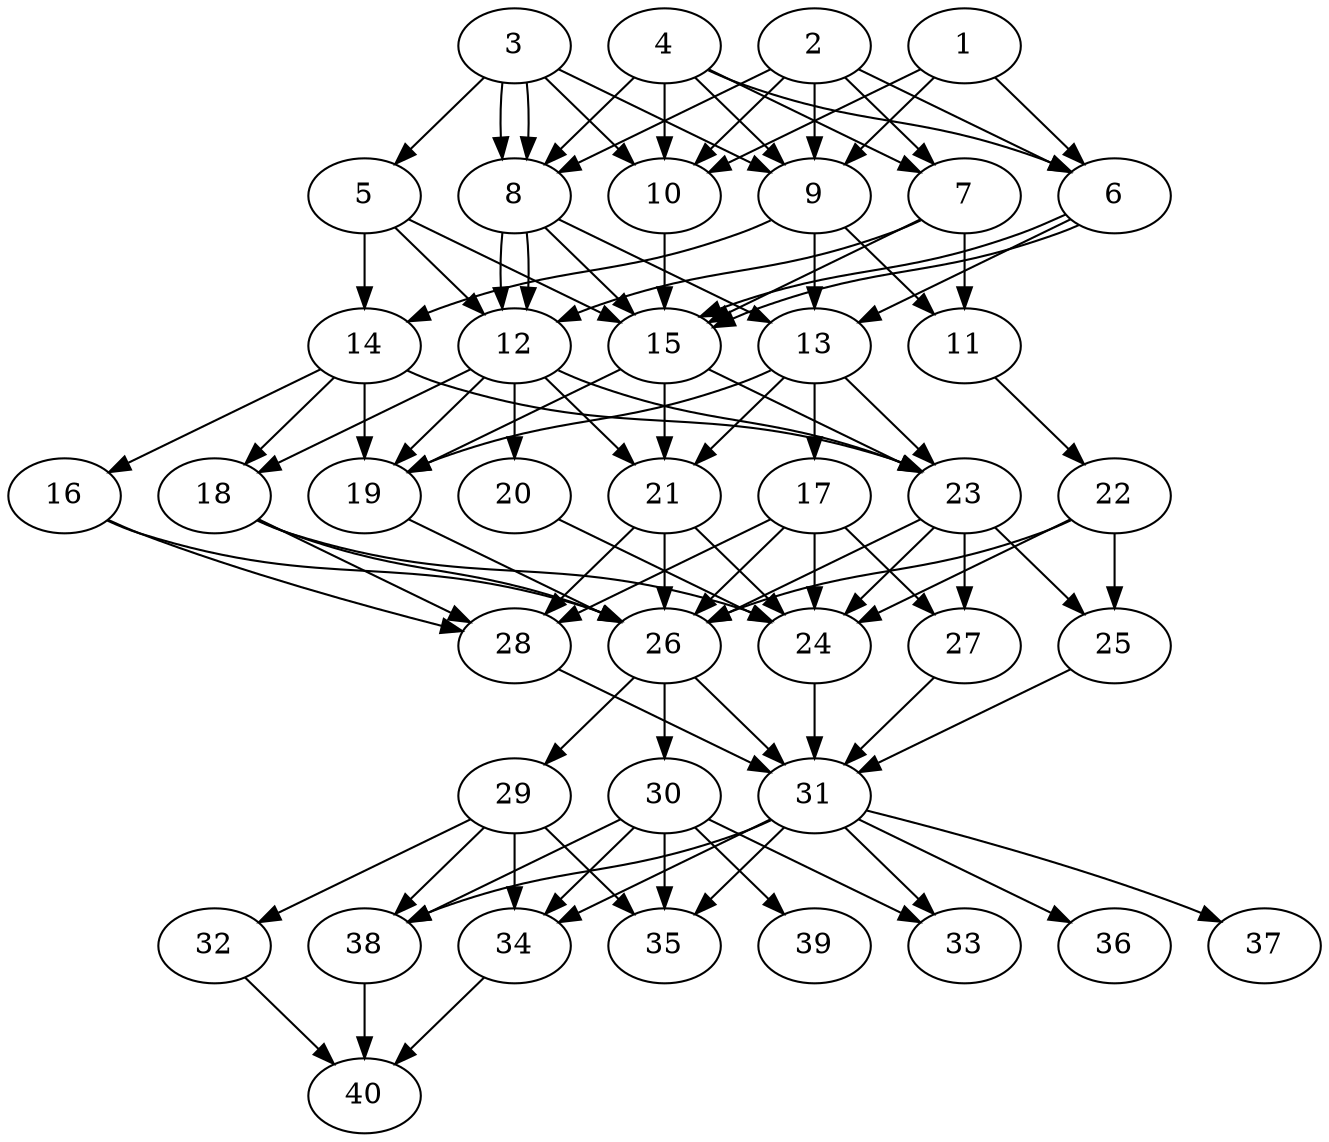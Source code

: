 // DAG automatically generated by daggen at Thu Oct  3 14:06:50 2019
// ./daggen --dot -n 40 --ccr 0.4 --fat 0.5 --regular 0.5 --density 0.9 --mindata 5242880 --maxdata 52428800 
digraph G {
  1 [size="31477760", alpha="0.13", expect_size="12591104"] 
  1 -> 6 [size ="12591104"]
  1 -> 9 [size ="12591104"]
  1 -> 10 [size ="12591104"]
  2 [size="48865280", alpha="0.08", expect_size="19546112"] 
  2 -> 6 [size ="19546112"]
  2 -> 7 [size ="19546112"]
  2 -> 8 [size ="19546112"]
  2 -> 9 [size ="19546112"]
  2 -> 10 [size ="19546112"]
  3 [size="26590720", alpha="0.03", expect_size="10636288"] 
  3 -> 5 [size ="10636288"]
  3 -> 8 [size ="10636288"]
  3 -> 8 [size ="10636288"]
  3 -> 9 [size ="10636288"]
  3 -> 10 [size ="10636288"]
  4 [size="116812800", alpha="0.16", expect_size="46725120"] 
  4 -> 6 [size ="46725120"]
  4 -> 7 [size ="46725120"]
  4 -> 8 [size ="46725120"]
  4 -> 9 [size ="46725120"]
  4 -> 10 [size ="46725120"]
  5 [size="71777280", alpha="0.16", expect_size="28710912"] 
  5 -> 12 [size ="28710912"]
  5 -> 14 [size ="28710912"]
  5 -> 15 [size ="28710912"]
  6 [size="123271680", alpha="0.17", expect_size="49308672"] 
  6 -> 13 [size ="49308672"]
  6 -> 15 [size ="49308672"]
  6 -> 15 [size ="49308672"]
  7 [size="73822720", alpha="0.15", expect_size="29529088"] 
  7 -> 11 [size ="29529088"]
  7 -> 12 [size ="29529088"]
  7 -> 15 [size ="29529088"]
  8 [size="81861120", alpha="0.20", expect_size="32744448"] 
  8 -> 12 [size ="32744448"]
  8 -> 12 [size ="32744448"]
  8 -> 13 [size ="32744448"]
  8 -> 15 [size ="32744448"]
  9 [size="41902080", alpha="0.19", expect_size="16760832"] 
  9 -> 11 [size ="16760832"]
  9 -> 13 [size ="16760832"]
  9 -> 14 [size ="16760832"]
  10 [size="99732480", alpha="0.17", expect_size="39892992"] 
  10 -> 15 [size ="39892992"]
  11 [size="82949120", alpha="0.09", expect_size="33179648"] 
  11 -> 22 [size ="33179648"]
  12 [size="40808960", alpha="0.04", expect_size="16323584"] 
  12 -> 18 [size ="16323584"]
  12 -> 19 [size ="16323584"]
  12 -> 20 [size ="16323584"]
  12 -> 21 [size ="16323584"]
  12 -> 23 [size ="16323584"]
  13 [size="87605760", alpha="0.12", expect_size="35042304"] 
  13 -> 17 [size ="35042304"]
  13 -> 19 [size ="35042304"]
  13 -> 21 [size ="35042304"]
  13 -> 23 [size ="35042304"]
  14 [size="106990080", alpha="0.09", expect_size="42796032"] 
  14 -> 16 [size ="42796032"]
  14 -> 18 [size ="42796032"]
  14 -> 19 [size ="42796032"]
  14 -> 23 [size ="42796032"]
  15 [size="82944000", alpha="0.06", expect_size="33177600"] 
  15 -> 19 [size ="33177600"]
  15 -> 21 [size ="33177600"]
  15 -> 23 [size ="33177600"]
  16 [size="59491840", alpha="0.19", expect_size="23796736"] 
  16 -> 26 [size ="23796736"]
  16 -> 28 [size ="23796736"]
  17 [size="44705280", alpha="0.17", expect_size="17882112"] 
  17 -> 24 [size ="17882112"]
  17 -> 26 [size ="17882112"]
  17 -> 27 [size ="17882112"]
  17 -> 28 [size ="17882112"]
  18 [size="130460160", alpha="0.02", expect_size="52184064"] 
  18 -> 24 [size ="52184064"]
  18 -> 26 [size ="52184064"]
  18 -> 28 [size ="52184064"]
  19 [size="129817600", alpha="0.16", expect_size="51927040"] 
  19 -> 26 [size ="51927040"]
  20 [size="125416960", alpha="0.13", expect_size="50166784"] 
  20 -> 24 [size ="50166784"]
  21 [size="110187520", alpha="0.13", expect_size="44075008"] 
  21 -> 24 [size ="44075008"]
  21 -> 26 [size ="44075008"]
  21 -> 28 [size ="44075008"]
  22 [size="43351040", alpha="0.18", expect_size="17340416"] 
  22 -> 24 [size ="17340416"]
  22 -> 25 [size ="17340416"]
  22 -> 26 [size ="17340416"]
  23 [size="68275200", alpha="0.07", expect_size="27310080"] 
  23 -> 24 [size ="27310080"]
  23 -> 25 [size ="27310080"]
  23 -> 26 [size ="27310080"]
  23 -> 27 [size ="27310080"]
  24 [size="20431360", alpha="0.12", expect_size="8172544"] 
  24 -> 31 [size ="8172544"]
  25 [size="73932800", alpha="0.08", expect_size="29573120"] 
  25 -> 31 [size ="29573120"]
  26 [size="111941120", alpha="0.03", expect_size="44776448"] 
  26 -> 29 [size ="44776448"]
  26 -> 30 [size ="44776448"]
  26 -> 31 [size ="44776448"]
  27 [size="107914240", alpha="0.07", expect_size="43165696"] 
  27 -> 31 [size ="43165696"]
  28 [size="92139520", alpha="0.04", expect_size="36855808"] 
  28 -> 31 [size ="36855808"]
  29 [size="103546880", alpha="0.05", expect_size="41418752"] 
  29 -> 32 [size ="41418752"]
  29 -> 34 [size ="41418752"]
  29 -> 35 [size ="41418752"]
  29 -> 38 [size ="41418752"]
  30 [size="79216640", alpha="0.01", expect_size="31686656"] 
  30 -> 33 [size ="31686656"]
  30 -> 34 [size ="31686656"]
  30 -> 35 [size ="31686656"]
  30 -> 38 [size ="31686656"]
  30 -> 39 [size ="31686656"]
  31 [size="35796480", alpha="0.09", expect_size="14318592"] 
  31 -> 33 [size ="14318592"]
  31 -> 34 [size ="14318592"]
  31 -> 35 [size ="14318592"]
  31 -> 36 [size ="14318592"]
  31 -> 37 [size ="14318592"]
  31 -> 38 [size ="14318592"]
  32 [size="109621760", alpha="0.01", expect_size="43848704"] 
  32 -> 40 [size ="43848704"]
  33 [size="100523520", alpha="0.06", expect_size="40209408"] 
  34 [size="21987840", alpha="0.07", expect_size="8795136"] 
  34 -> 40 [size ="8795136"]
  35 [size="95682560", alpha="0.00", expect_size="38273024"] 
  36 [size="26391040", alpha="0.01", expect_size="10556416"] 
  37 [size="42240000", alpha="0.07", expect_size="16896000"] 
  38 [size="85982720", alpha="0.13", expect_size="34393088"] 
  38 -> 40 [size ="34393088"]
  39 [size="108408320", alpha="0.19", expect_size="43363328"] 
  40 [size="20346880", alpha="0.04", expect_size="8138752"] 
}
